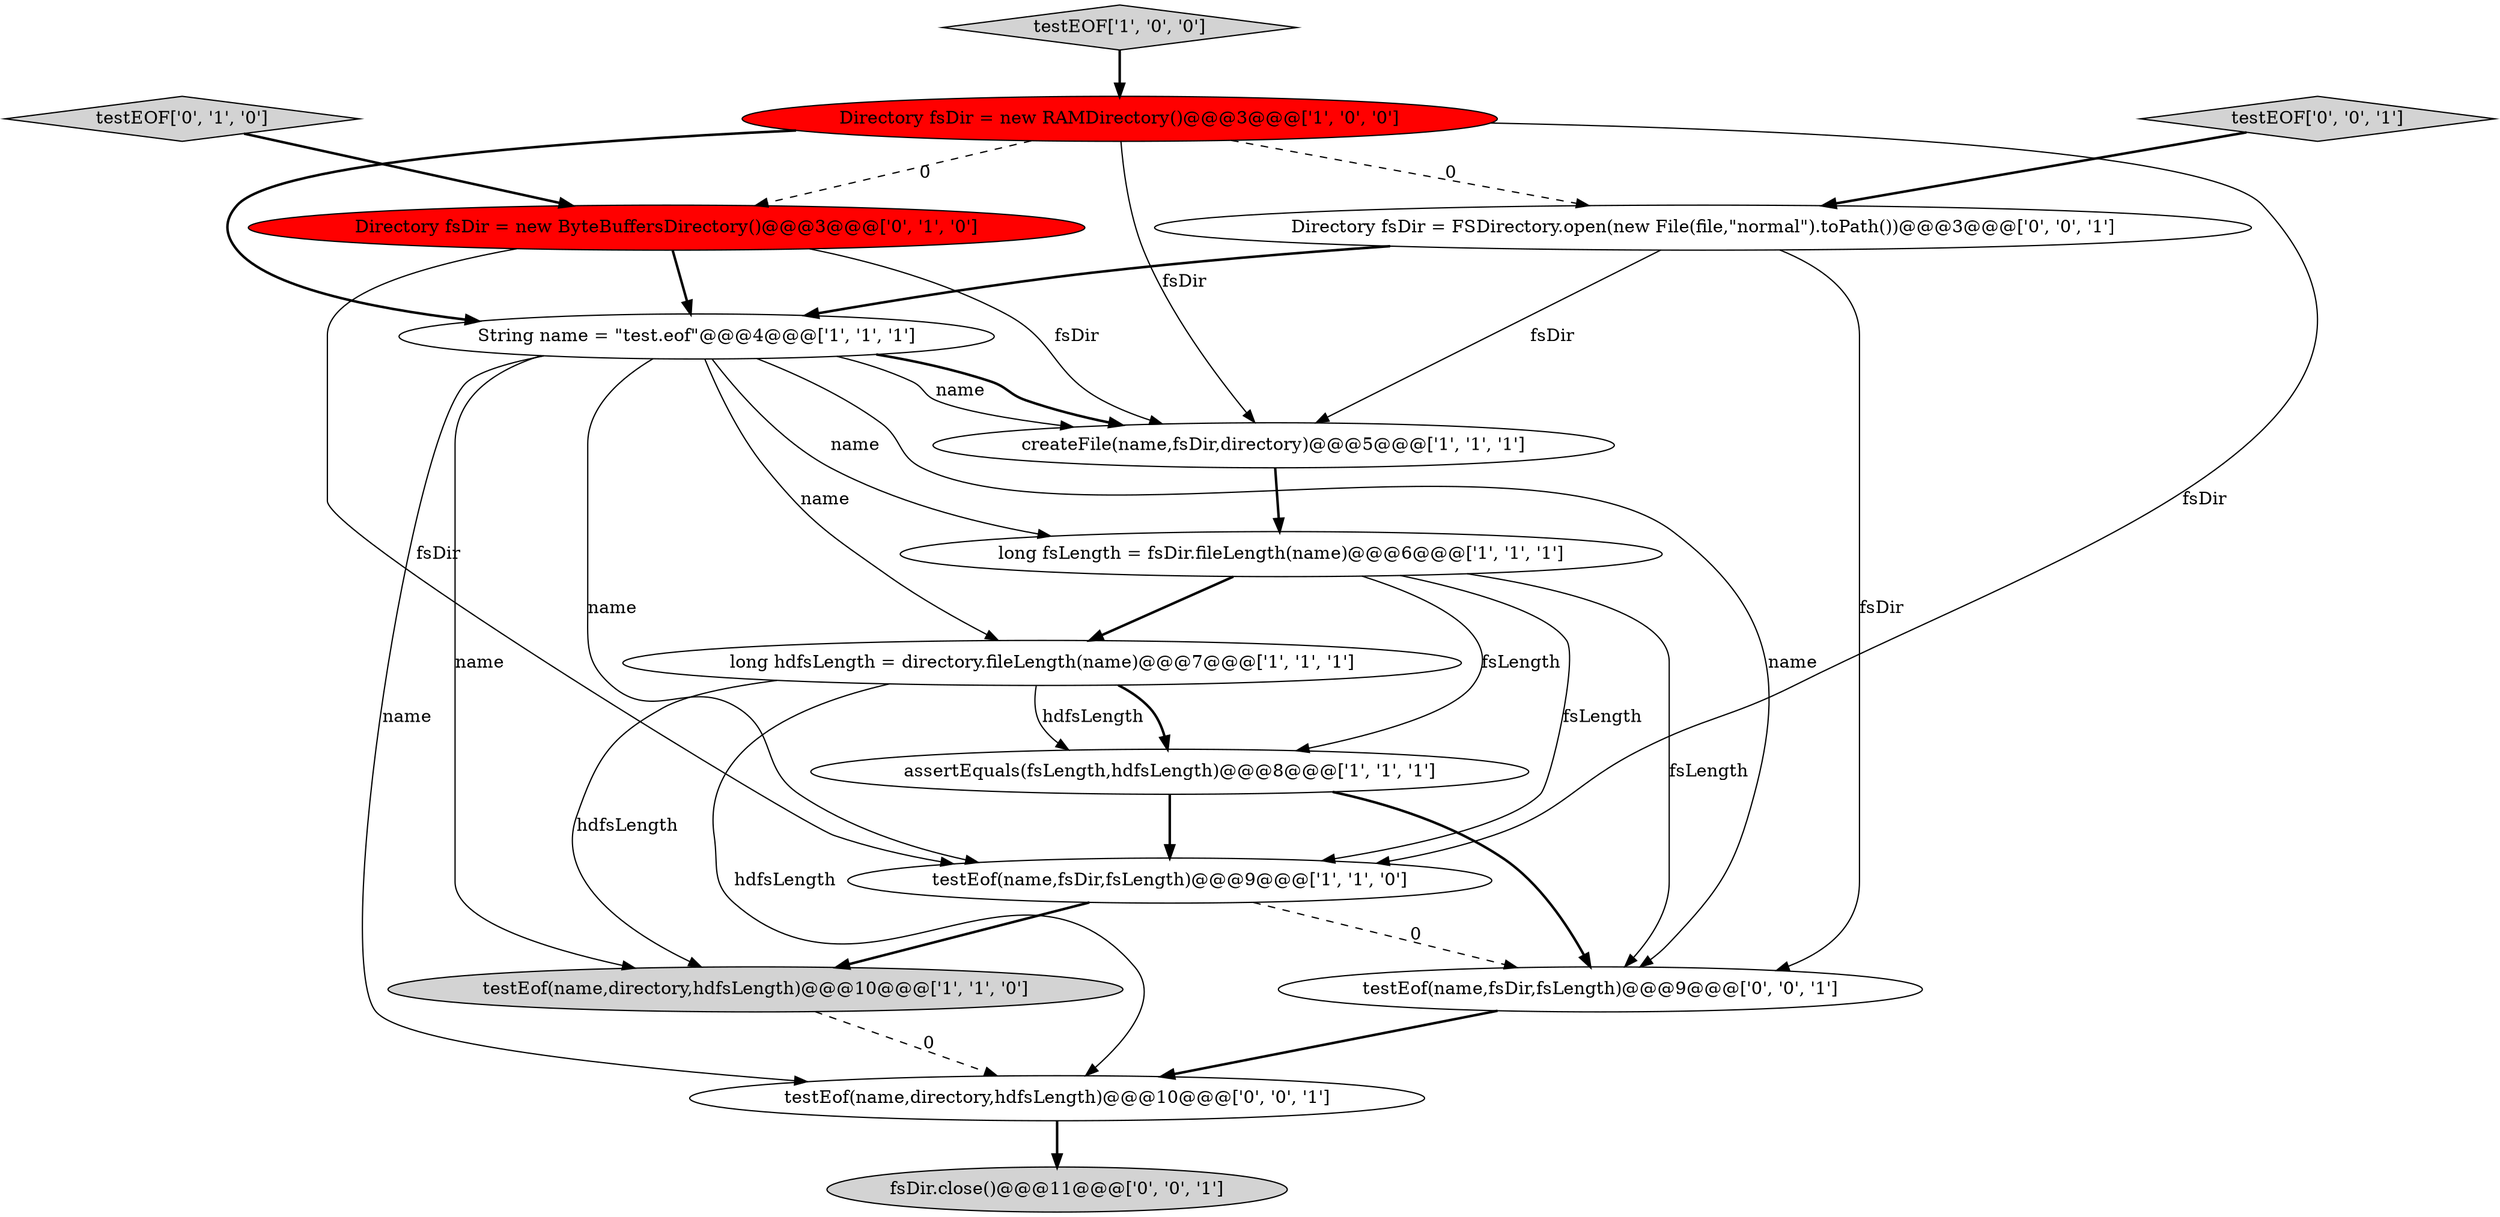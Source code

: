 digraph {
1 [style = filled, label = "Directory fsDir = new RAMDirectory()@@@3@@@['1', '0', '0']", fillcolor = red, shape = ellipse image = "AAA1AAABBB1BBB"];
4 [style = filled, label = "createFile(name,fsDir,directory)@@@5@@@['1', '1', '1']", fillcolor = white, shape = ellipse image = "AAA0AAABBB1BBB"];
7 [style = filled, label = "testEof(name,fsDir,fsLength)@@@9@@@['1', '1', '0']", fillcolor = white, shape = ellipse image = "AAA0AAABBB1BBB"];
10 [style = filled, label = "testEOF['0', '1', '0']", fillcolor = lightgray, shape = diamond image = "AAA0AAABBB2BBB"];
11 [style = filled, label = "fsDir.close()@@@11@@@['0', '0', '1']", fillcolor = lightgray, shape = ellipse image = "AAA0AAABBB3BBB"];
5 [style = filled, label = "testEOF['1', '0', '0']", fillcolor = lightgray, shape = diamond image = "AAA0AAABBB1BBB"];
9 [style = filled, label = "Directory fsDir = new ByteBuffersDirectory()@@@3@@@['0', '1', '0']", fillcolor = red, shape = ellipse image = "AAA1AAABBB2BBB"];
14 [style = filled, label = "testEOF['0', '0', '1']", fillcolor = lightgray, shape = diamond image = "AAA0AAABBB3BBB"];
3 [style = filled, label = "testEof(name,directory,hdfsLength)@@@10@@@['1', '1', '0']", fillcolor = lightgray, shape = ellipse image = "AAA0AAABBB1BBB"];
13 [style = filled, label = "testEof(name,fsDir,fsLength)@@@9@@@['0', '0', '1']", fillcolor = white, shape = ellipse image = "AAA0AAABBB3BBB"];
6 [style = filled, label = "assertEquals(fsLength,hdfsLength)@@@8@@@['1', '1', '1']", fillcolor = white, shape = ellipse image = "AAA0AAABBB1BBB"];
8 [style = filled, label = "long fsLength = fsDir.fileLength(name)@@@6@@@['1', '1', '1']", fillcolor = white, shape = ellipse image = "AAA0AAABBB1BBB"];
12 [style = filled, label = "testEof(name,directory,hdfsLength)@@@10@@@['0', '0', '1']", fillcolor = white, shape = ellipse image = "AAA0AAABBB3BBB"];
2 [style = filled, label = "String name = \"test.eof\"@@@4@@@['1', '1', '1']", fillcolor = white, shape = ellipse image = "AAA0AAABBB1BBB"];
0 [style = filled, label = "long hdfsLength = directory.fileLength(name)@@@7@@@['1', '1', '1']", fillcolor = white, shape = ellipse image = "AAA0AAABBB1BBB"];
15 [style = filled, label = "Directory fsDir = FSDirectory.open(new File(file,\"normal\").toPath())@@@3@@@['0', '0', '1']", fillcolor = white, shape = ellipse image = "AAA0AAABBB3BBB"];
0->3 [style = solid, label="hdfsLength"];
15->2 [style = bold, label=""];
8->7 [style = solid, label="fsLength"];
15->4 [style = solid, label="fsDir"];
0->6 [style = bold, label=""];
9->2 [style = bold, label=""];
1->15 [style = dashed, label="0"];
12->11 [style = bold, label=""];
0->12 [style = solid, label="hdfsLength"];
1->9 [style = dashed, label="0"];
2->0 [style = solid, label="name"];
0->6 [style = solid, label="hdfsLength"];
2->4 [style = bold, label=""];
7->3 [style = bold, label=""];
8->0 [style = bold, label=""];
5->1 [style = bold, label=""];
13->12 [style = bold, label=""];
3->12 [style = dashed, label="0"];
1->4 [style = solid, label="fsDir"];
9->7 [style = solid, label="fsDir"];
1->7 [style = solid, label="fsDir"];
15->13 [style = solid, label="fsDir"];
6->13 [style = bold, label=""];
2->8 [style = solid, label="name"];
2->7 [style = solid, label="name"];
2->3 [style = solid, label="name"];
2->12 [style = solid, label="name"];
7->13 [style = dashed, label="0"];
2->4 [style = solid, label="name"];
4->8 [style = bold, label=""];
8->6 [style = solid, label="fsLength"];
14->15 [style = bold, label=""];
1->2 [style = bold, label=""];
10->9 [style = bold, label=""];
9->4 [style = solid, label="fsDir"];
6->7 [style = bold, label=""];
2->13 [style = solid, label="name"];
8->13 [style = solid, label="fsLength"];
}
